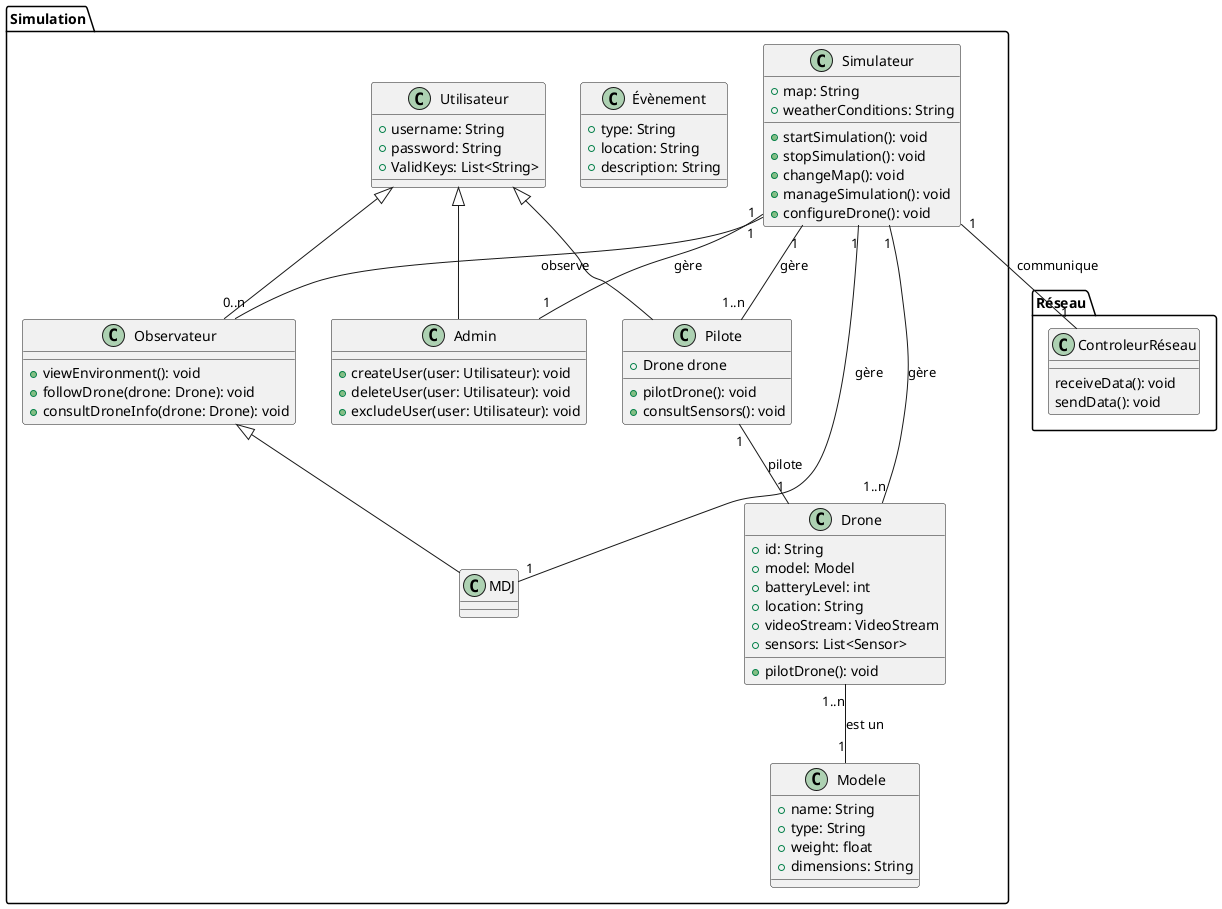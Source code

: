 @startuml

' Define classes
package Simulation {
    class Modele {
        +name: String
        +type: String
        +weight: float
        +dimensions: String
    }

    class Drone {
        +id: String
        +model: Model
        +batteryLevel: int
        +location: String
        +videoStream: VideoStream
        +sensors: List<Sensor>
        +pilotDrone(): void
    }

    class Utilisateur {
        +username: String
        +password: String
        +ValidKeys: List<String>
    }

    class Pilote {
        +Drone drone
        +pilotDrone(): void
        +consultSensors(): void
    }

    class MDJ {

    }

    class Observateur {
        +viewEnvironment(): void
        +followDrone(drone: Drone): void
        +consultDroneInfo(drone: Drone): void
    }

    class Admin {
        +createUser(user: Utilisateur): void
        +deleteUser(user: Utilisateur): void
        +excludeUser(user: Utilisateur): void
    }

    class Évènement {
        +type: String
        +location: String
        +description: String
    }


    class Simulateur {
        +map: String
        +weatherConditions: String
        +startSimulation(): void
        +stopSimulation(): void
        +changeMap(): void
        +manageSimulation(): void
        +configureDrone(): void
    }
}

package Réseau {
    class ControleurRéseau {
        receiveData(): void
        sendData(): void
    }
}


' Define relationships
Observateur <|-- MDJ
Utilisateur <|-- Pilote
Utilisateur <|-- Observateur
Utilisateur <|-- Admin

Simulateur "1" -- "1..n" Drone : gère
Simulateur "1" -- "1" MDJ : gère
Simulateur "1" -- "0..n" Observateur : observe
Simulateur "1" -- "1..n" Pilote : gère
Simulateur "1" -- "1" ControleurRéseau : communique
Simulateur "1" -- "1" Admin : gère

Pilote "1" -- "1" Drone : pilote
Drone "1..n" -- "1" Modele : est un

@enduml
